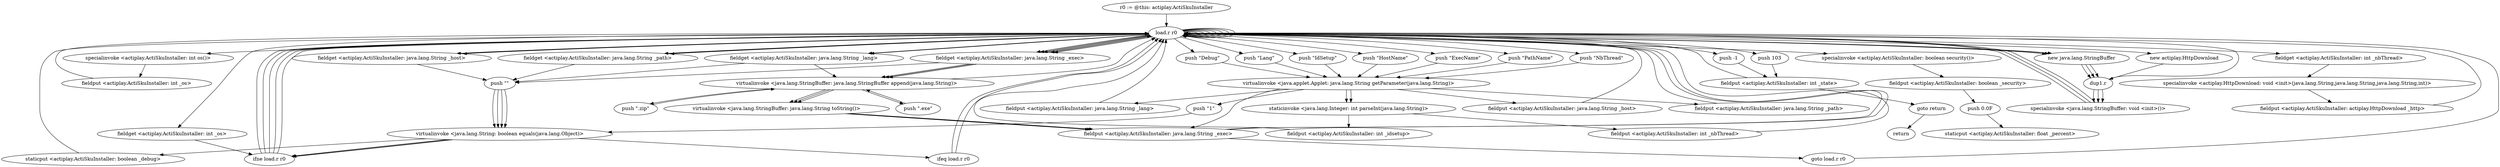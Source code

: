 digraph "" {
    "r0 := @this: actiplay.ActiSkuInstaller"
    "load.r r0"
    "r0 := @this: actiplay.ActiSkuInstaller"->"load.r r0";
    "push \"Debug\""
    "load.r r0"->"push \"Debug\"";
    "virtualinvoke <java.applet.Applet: java.lang.String getParameter(java.lang.String)>"
    "push \"Debug\""->"virtualinvoke <java.applet.Applet: java.lang.String getParameter(java.lang.String)>";
    "push \"1\""
    "virtualinvoke <java.applet.Applet: java.lang.String getParameter(java.lang.String)>"->"push \"1\"";
    "virtualinvoke <java.lang.String: boolean equals(java.lang.Object)>"
    "push \"1\""->"virtualinvoke <java.lang.String: boolean equals(java.lang.Object)>";
    "staticput <actiplay.ActiSkuInstaller: boolean _debug>"
    "virtualinvoke <java.lang.String: boolean equals(java.lang.Object)>"->"staticput <actiplay.ActiSkuInstaller: boolean _debug>";
    "staticput <actiplay.ActiSkuInstaller: boolean _debug>"->"load.r r0";
    "load.r r0"->"load.r r0";
    "push \"Lang\""
    "load.r r0"->"push \"Lang\"";
    "push \"Lang\""->"virtualinvoke <java.applet.Applet: java.lang.String getParameter(java.lang.String)>";
    "fieldput <actiplay.ActiSkuInstaller: java.lang.String _lang>"
    "virtualinvoke <java.applet.Applet: java.lang.String getParameter(java.lang.String)>"->"fieldput <actiplay.ActiSkuInstaller: java.lang.String _lang>";
    "fieldput <actiplay.ActiSkuInstaller: java.lang.String _lang>"->"load.r r0";
    "load.r r0"->"load.r r0";
    "push \"IdSetup\""
    "load.r r0"->"push \"IdSetup\"";
    "push \"IdSetup\""->"virtualinvoke <java.applet.Applet: java.lang.String getParameter(java.lang.String)>";
    "staticinvoke <java.lang.Integer: int parseInt(java.lang.String)>"
    "virtualinvoke <java.applet.Applet: java.lang.String getParameter(java.lang.String)>"->"staticinvoke <java.lang.Integer: int parseInt(java.lang.String)>";
    "fieldput <actiplay.ActiSkuInstaller: int _idsetup>"
    "staticinvoke <java.lang.Integer: int parseInt(java.lang.String)>"->"fieldput <actiplay.ActiSkuInstaller: int _idsetup>";
    "fieldput <actiplay.ActiSkuInstaller: int _idsetup>"->"load.r r0";
    "load.r r0"->"load.r r0";
    "push \"HostName\""
    "load.r r0"->"push \"HostName\"";
    "push \"HostName\""->"virtualinvoke <java.applet.Applet: java.lang.String getParameter(java.lang.String)>";
    "fieldput <actiplay.ActiSkuInstaller: java.lang.String _host>"
    "virtualinvoke <java.applet.Applet: java.lang.String getParameter(java.lang.String)>"->"fieldput <actiplay.ActiSkuInstaller: java.lang.String _host>";
    "fieldput <actiplay.ActiSkuInstaller: java.lang.String _host>"->"load.r r0";
    "load.r r0"->"load.r r0";
    "push \"ExecName\""
    "load.r r0"->"push \"ExecName\"";
    "push \"ExecName\""->"virtualinvoke <java.applet.Applet: java.lang.String getParameter(java.lang.String)>";
    "fieldput <actiplay.ActiSkuInstaller: java.lang.String _exec>"
    "virtualinvoke <java.applet.Applet: java.lang.String getParameter(java.lang.String)>"->"fieldput <actiplay.ActiSkuInstaller: java.lang.String _exec>";
    "fieldput <actiplay.ActiSkuInstaller: java.lang.String _exec>"->"load.r r0";
    "load.r r0"->"load.r r0";
    "push \"PathName\""
    "load.r r0"->"push \"PathName\"";
    "push \"PathName\""->"virtualinvoke <java.applet.Applet: java.lang.String getParameter(java.lang.String)>";
    "fieldput <actiplay.ActiSkuInstaller: java.lang.String _path>"
    "virtualinvoke <java.applet.Applet: java.lang.String getParameter(java.lang.String)>"->"fieldput <actiplay.ActiSkuInstaller: java.lang.String _path>";
    "fieldput <actiplay.ActiSkuInstaller: java.lang.String _path>"->"load.r r0";
    "load.r r0"->"load.r r0";
    "push \"NbThread\""
    "load.r r0"->"push \"NbThread\"";
    "push \"NbThread\""->"virtualinvoke <java.applet.Applet: java.lang.String getParameter(java.lang.String)>";
    "virtualinvoke <java.applet.Applet: java.lang.String getParameter(java.lang.String)>"->"staticinvoke <java.lang.Integer: int parseInt(java.lang.String)>";
    "fieldput <actiplay.ActiSkuInstaller: int _nbThread>"
    "staticinvoke <java.lang.Integer: int parseInt(java.lang.String)>"->"fieldput <actiplay.ActiSkuInstaller: int _nbThread>";
    "fieldput <actiplay.ActiSkuInstaller: int _nbThread>"->"load.r r0";
    "load.r r0"->"load.r r0";
    "specialinvoke <actiplay.ActiSkuInstaller: int os()>"
    "load.r r0"->"specialinvoke <actiplay.ActiSkuInstaller: int os()>";
    "fieldput <actiplay.ActiSkuInstaller: int _os>"
    "specialinvoke <actiplay.ActiSkuInstaller: int os()>"->"fieldput <actiplay.ActiSkuInstaller: int _os>";
    "fieldput <actiplay.ActiSkuInstaller: int _os>"->"load.r r0";
    "fieldget <actiplay.ActiSkuInstaller: int _os>"
    "load.r r0"->"fieldget <actiplay.ActiSkuInstaller: int _os>";
    "ifne load.r r0"
    "fieldget <actiplay.ActiSkuInstaller: int _os>"->"ifne load.r r0";
    "ifne load.r r0"->"load.r r0";
    "new java.lang.StringBuffer"
    "load.r r0"->"new java.lang.StringBuffer";
    "dup1.r"
    "new java.lang.StringBuffer"->"dup1.r";
    "specialinvoke <java.lang.StringBuffer: void <init>()>"
    "dup1.r"->"specialinvoke <java.lang.StringBuffer: void <init>()>";
    "specialinvoke <java.lang.StringBuffer: void <init>()>"->"load.r r0";
    "fieldget <actiplay.ActiSkuInstaller: java.lang.String _exec>"
    "load.r r0"->"fieldget <actiplay.ActiSkuInstaller: java.lang.String _exec>";
    "virtualinvoke <java.lang.StringBuffer: java.lang.StringBuffer append(java.lang.String)>"
    "fieldget <actiplay.ActiSkuInstaller: java.lang.String _exec>"->"virtualinvoke <java.lang.StringBuffer: java.lang.StringBuffer append(java.lang.String)>";
    "virtualinvoke <java.lang.StringBuffer: java.lang.StringBuffer append(java.lang.String)>"->"load.r r0";
    "fieldget <actiplay.ActiSkuInstaller: java.lang.String _lang>"
    "load.r r0"->"fieldget <actiplay.ActiSkuInstaller: java.lang.String _lang>";
    "fieldget <actiplay.ActiSkuInstaller: java.lang.String _lang>"->"virtualinvoke <java.lang.StringBuffer: java.lang.StringBuffer append(java.lang.String)>";
    "virtualinvoke <java.lang.StringBuffer: java.lang.String toString()>"
    "virtualinvoke <java.lang.StringBuffer: java.lang.StringBuffer append(java.lang.String)>"->"virtualinvoke <java.lang.StringBuffer: java.lang.String toString()>";
    "virtualinvoke <java.lang.StringBuffer: java.lang.String toString()>"->"fieldput <actiplay.ActiSkuInstaller: java.lang.String _exec>";
    "fieldput <actiplay.ActiSkuInstaller: java.lang.String _exec>"->"load.r r0";
    "load.r r0"->"new java.lang.StringBuffer";
    "new java.lang.StringBuffer"->"dup1.r";
    "dup1.r"->"specialinvoke <java.lang.StringBuffer: void <init>()>";
    "specialinvoke <java.lang.StringBuffer: void <init>()>"->"load.r r0";
    "load.r r0"->"fieldget <actiplay.ActiSkuInstaller: java.lang.String _exec>";
    "fieldget <actiplay.ActiSkuInstaller: java.lang.String _exec>"->"virtualinvoke <java.lang.StringBuffer: java.lang.StringBuffer append(java.lang.String)>";
    "push \".exe\""
    "virtualinvoke <java.lang.StringBuffer: java.lang.StringBuffer append(java.lang.String)>"->"push \".exe\"";
    "push \".exe\""->"virtualinvoke <java.lang.StringBuffer: java.lang.StringBuffer append(java.lang.String)>";
    "virtualinvoke <java.lang.StringBuffer: java.lang.StringBuffer append(java.lang.String)>"->"virtualinvoke <java.lang.StringBuffer: java.lang.String toString()>";
    "virtualinvoke <java.lang.StringBuffer: java.lang.String toString()>"->"fieldput <actiplay.ActiSkuInstaller: java.lang.String _exec>";
    "goto load.r r0"
    "fieldput <actiplay.ActiSkuInstaller: java.lang.String _exec>"->"goto load.r r0";
    "goto load.r r0"->"load.r r0";
    "new actiplay.HttpDownload"
    "load.r r0"->"new actiplay.HttpDownload";
    "new actiplay.HttpDownload"->"dup1.r";
    "dup1.r"->"load.r r0";
    "fieldget <actiplay.ActiSkuInstaller: java.lang.String _host>"
    "load.r r0"->"fieldget <actiplay.ActiSkuInstaller: java.lang.String _host>";
    "fieldget <actiplay.ActiSkuInstaller: java.lang.String _host>"->"load.r r0";
    "fieldget <actiplay.ActiSkuInstaller: java.lang.String _path>"
    "load.r r0"->"fieldget <actiplay.ActiSkuInstaller: java.lang.String _path>";
    "fieldget <actiplay.ActiSkuInstaller: java.lang.String _path>"->"load.r r0";
    "load.r r0"->"fieldget <actiplay.ActiSkuInstaller: java.lang.String _exec>";
    "fieldget <actiplay.ActiSkuInstaller: java.lang.String _exec>"->"load.r r0";
    "fieldget <actiplay.ActiSkuInstaller: int _nbThread>"
    "load.r r0"->"fieldget <actiplay.ActiSkuInstaller: int _nbThread>";
    "specialinvoke <actiplay.HttpDownload: void <init>(java.lang.String,java.lang.String,java.lang.String,int)>"
    "fieldget <actiplay.ActiSkuInstaller: int _nbThread>"->"specialinvoke <actiplay.HttpDownload: void <init>(java.lang.String,java.lang.String,java.lang.String,int)>";
    "fieldput <actiplay.ActiSkuInstaller: actiplay.HttpDownload _http>"
    "specialinvoke <actiplay.HttpDownload: void <init>(java.lang.String,java.lang.String,java.lang.String,int)>"->"fieldput <actiplay.ActiSkuInstaller: actiplay.HttpDownload _http>";
    "fieldput <actiplay.ActiSkuInstaller: actiplay.HttpDownload _http>"->"load.r r0";
    "push -1"
    "load.r r0"->"push -1";
    "fieldput <actiplay.ActiSkuInstaller: int _state>"
    "push -1"->"fieldput <actiplay.ActiSkuInstaller: int _state>";
    "fieldput <actiplay.ActiSkuInstaller: int _state>"->"load.r r0";
    "load.r r0"->"fieldget <actiplay.ActiSkuInstaller: java.lang.String _host>";
    "push \"\""
    "fieldget <actiplay.ActiSkuInstaller: java.lang.String _host>"->"push \"\"";
    "push \"\""->"virtualinvoke <java.lang.String: boolean equals(java.lang.Object)>";
    "virtualinvoke <java.lang.String: boolean equals(java.lang.Object)>"->"ifne load.r r0";
    "ifne load.r r0"->"load.r r0";
    "load.r r0"->"fieldget <actiplay.ActiSkuInstaller: java.lang.String _exec>";
    "fieldget <actiplay.ActiSkuInstaller: java.lang.String _exec>"->"push \"\"";
    "push \"\""->"virtualinvoke <java.lang.String: boolean equals(java.lang.Object)>";
    "virtualinvoke <java.lang.String: boolean equals(java.lang.Object)>"->"ifne load.r r0";
    "ifne load.r r0"->"load.r r0";
    "load.r r0"->"fieldget <actiplay.ActiSkuInstaller: java.lang.String _path>";
    "fieldget <actiplay.ActiSkuInstaller: java.lang.String _path>"->"push \"\"";
    "push \"\""->"virtualinvoke <java.lang.String: boolean equals(java.lang.Object)>";
    "virtualinvoke <java.lang.String: boolean equals(java.lang.Object)>"->"ifne load.r r0";
    "ifne load.r r0"->"load.r r0";
    "load.r r0"->"fieldget <actiplay.ActiSkuInstaller: java.lang.String _lang>";
    "fieldget <actiplay.ActiSkuInstaller: java.lang.String _lang>"->"push \"\"";
    "push \"\""->"virtualinvoke <java.lang.String: boolean equals(java.lang.Object)>";
    "ifeq load.r r0"
    "virtualinvoke <java.lang.String: boolean equals(java.lang.Object)>"->"ifeq load.r r0";
    "ifeq load.r r0"->"load.r r0";
    "push 103"
    "load.r r0"->"push 103";
    "push 103"->"fieldput <actiplay.ActiSkuInstaller: int _state>";
    "goto return"
    "fieldput <actiplay.ActiSkuInstaller: int _state>"->"goto return";
    "return"
    "goto return"->"return";
    "ifeq load.r r0"->"load.r r0";
    "load.r r0"->"load.r r0";
    "specialinvoke <actiplay.ActiSkuInstaller: boolean security()>"
    "load.r r0"->"specialinvoke <actiplay.ActiSkuInstaller: boolean security()>";
    "fieldput <actiplay.ActiSkuInstaller: boolean _security>"
    "specialinvoke <actiplay.ActiSkuInstaller: boolean security()>"->"fieldput <actiplay.ActiSkuInstaller: boolean _security>";
    "push 0.0F"
    "fieldput <actiplay.ActiSkuInstaller: boolean _security>"->"push 0.0F";
    "staticput <actiplay.ActiSkuInstaller: float _percent>"
    "push 0.0F"->"staticput <actiplay.ActiSkuInstaller: float _percent>";
    "ifne load.r r0"->"load.r r0";
    "load.r r0"->"new java.lang.StringBuffer";
    "new java.lang.StringBuffer"->"dup1.r";
    "dup1.r"->"specialinvoke <java.lang.StringBuffer: void <init>()>";
    "specialinvoke <java.lang.StringBuffer: void <init>()>"->"load.r r0";
    "load.r r0"->"fieldget <actiplay.ActiSkuInstaller: java.lang.String _exec>";
    "fieldget <actiplay.ActiSkuInstaller: java.lang.String _exec>"->"virtualinvoke <java.lang.StringBuffer: java.lang.StringBuffer append(java.lang.String)>";
    "push \".zip\""
    "virtualinvoke <java.lang.StringBuffer: java.lang.StringBuffer append(java.lang.String)>"->"push \".zip\"";
    "push \".zip\""->"virtualinvoke <java.lang.StringBuffer: java.lang.StringBuffer append(java.lang.String)>";
    "virtualinvoke <java.lang.StringBuffer: java.lang.StringBuffer append(java.lang.String)>"->"virtualinvoke <java.lang.StringBuffer: java.lang.String toString()>";
    "virtualinvoke <java.lang.StringBuffer: java.lang.String toString()>"->"fieldput <actiplay.ActiSkuInstaller: java.lang.String _exec>";
}
